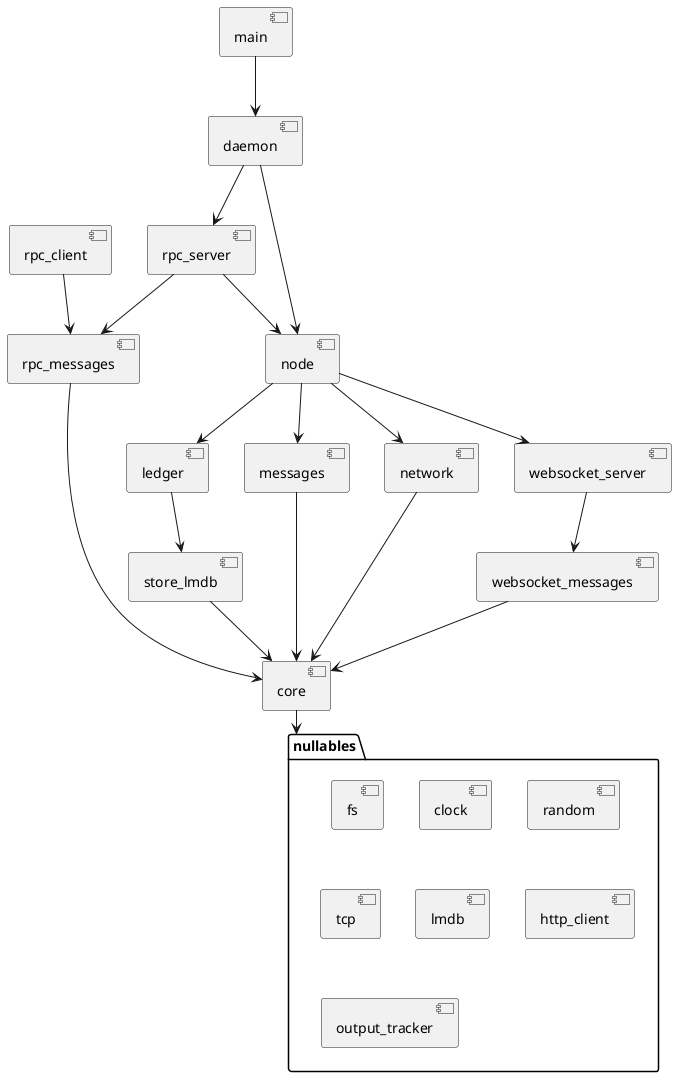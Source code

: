 @startuml "Split crates"

[core]
[ledger]
[store_lmdb]
[messages]
[network]
[daemon]
[node]
[main]
[rpc_messages]
[rpc_server]
[rpc_client]
[websocket_messages]
[websocket_server]

folder "nullables"{
[fs]
[clock]
[random]
[tcp]
[lmdb]
[http_client]
[output_tracker]
}

[main] --> [daemon]
[daemon] --> [node]
[daemon] --> [rpc_server]
[rpc_server] --> [node]
[rpc_server] --> [rpc_messages]
[rpc_client] --> [rpc_messages]
[rpc_messages] --> [core]
[node] --> [ledger]
[node] --> [messages]
[node] --> [network]
[node] --> [websocket_server]
[websocket_server] --> [websocket_messages]
[websocket_messages] --> [core]
[messages] --> [core]
[network] --> [core]
[ledger] --> [store_lmdb]
[store_lmdb] --> [core]
[core] --> "nullables"

@enduml
